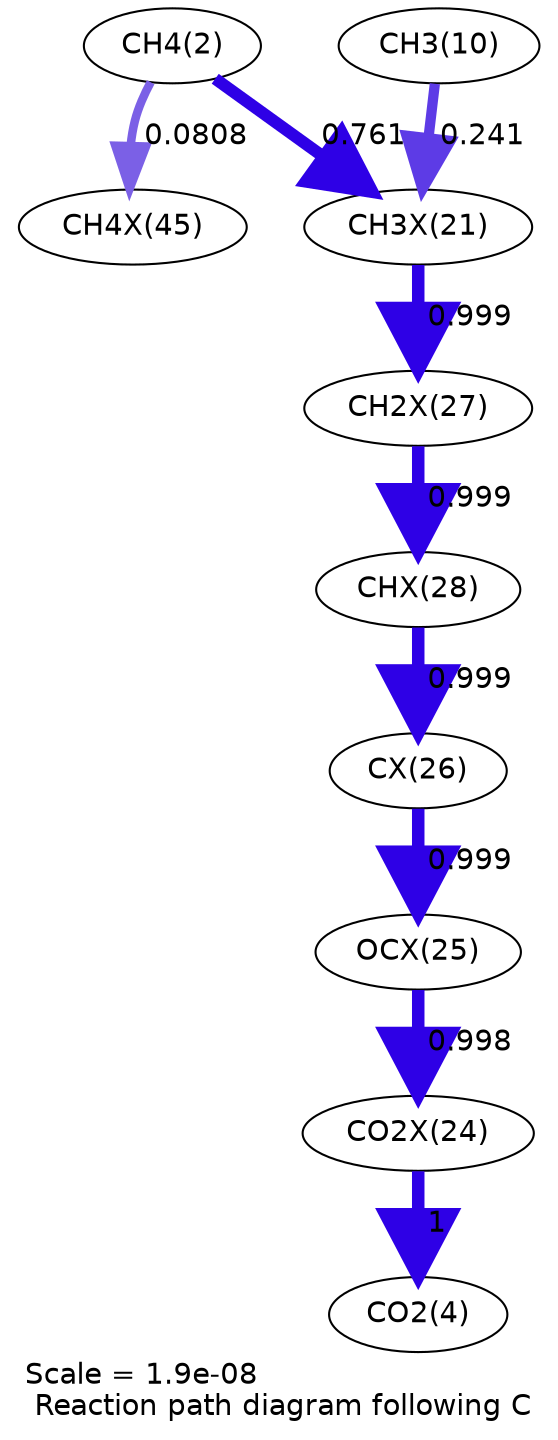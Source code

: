 digraph reaction_paths {
center=1;
s4 -> s70[fontname="Helvetica", penwidth=4.1, arrowsize=2.05, color="0.7, 0.581, 0.9"
, label=" 0.0808"];
s4 -> s62[fontname="Helvetica", penwidth=5.79, arrowsize=2.9, color="0.7, 1.26, 0.9"
, label=" 0.761"];
s12 -> s62[fontname="Helvetica", penwidth=4.93, arrowsize=2.46, color="0.7, 0.741, 0.9"
, label=" 0.241"];
s62 -> s68[fontname="Helvetica", penwidth=6, arrowsize=3, color="0.7, 1.5, 0.9"
, label=" 0.999"];
s68 -> s69[fontname="Helvetica", penwidth=6, arrowsize=3, color="0.7, 1.5, 0.9"
, label=" 0.999"];
s69 -> s67[fontname="Helvetica", penwidth=6, arrowsize=3, color="0.7, 1.5, 0.9"
, label=" 0.999"];
s67 -> s66[fontname="Helvetica", penwidth=6, arrowsize=3, color="0.7, 1.5, 0.9"
, label=" 0.999"];
s66 -> s65[fontname="Helvetica", penwidth=6, arrowsize=3, color="0.7, 1.5, 0.9"
, label=" 0.998"];
s65 -> s6[fontname="Helvetica", penwidth=6, arrowsize=3, color="0.7, 1.5, 0.9"
, label=" 1"];
s4 [ fontname="Helvetica", label="CH4(2)"];
s6 [ fontname="Helvetica", label="CO2(4)"];
s12 [ fontname="Helvetica", label="CH3(10)"];
s62 [ fontname="Helvetica", label="CH3X(21)"];
s65 [ fontname="Helvetica", label="CO2X(24)"];
s66 [ fontname="Helvetica", label="OCX(25)"];
s67 [ fontname="Helvetica", label="CX(26)"];
s68 [ fontname="Helvetica", label="CH2X(27)"];
s69 [ fontname="Helvetica", label="CHX(28)"];
s70 [ fontname="Helvetica", label="CH4X(45)"];
 label = "Scale = 1.9e-08\l Reaction path diagram following C";
 fontname = "Helvetica";
}
